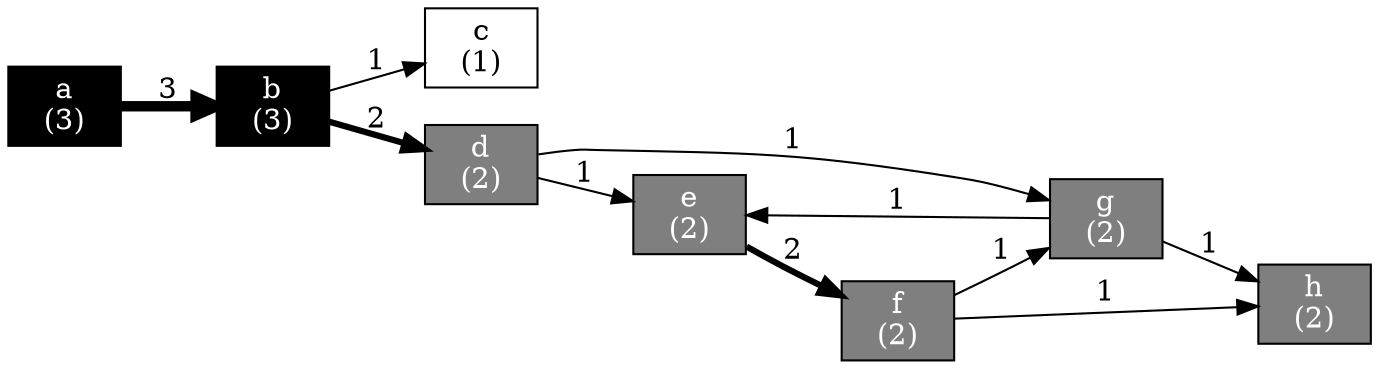 digraph "" {
    graph [rankdir=LR];
    node [label="\N", shape=box];
    a	[fillcolor=gray0, fontcolor=white, label="a
(3)", style=filled];
    b	[fillcolor=gray0, fontcolor=white, label="b
(3)", style=filled];
    a -> b	[label=3, penwidth=5.0];
    c	[fillcolor=gray100, fontcolor=black, label="c
(1)", style=filled];
    b -> c	[label=1, penwidth=1.0];
    d	[fillcolor=gray50, fontcolor=white, label="d
(2)", style=filled];
    b -> d	[label=2, penwidth=3.0];
    e	[fillcolor=gray50, fontcolor=white, label="e
(2)", style=filled];
    d -> e	[label=1, penwidth=1.0];
    g	[fillcolor=gray50, fontcolor=white, label="g
(2)", style=filled];
    d -> g	[label=1, penwidth=1.0];
    f	[fillcolor=gray50, fontcolor=white, label="f
(2)", style=filled];
    e -> f	[label=2, penwidth=3.0];
    f -> g	[label=1, penwidth=1.0];
    h	[fillcolor=gray50, fontcolor=white, label="h
(2)", style=filled];
    f -> h	[label=1, penwidth=1.0];
    g -> e	[label=1, penwidth=1.0];
    g -> h	[label=1, penwidth=1.0];
}

// dot -Tpng fig09.gv -o graph.png
// xdot fig09.gv

